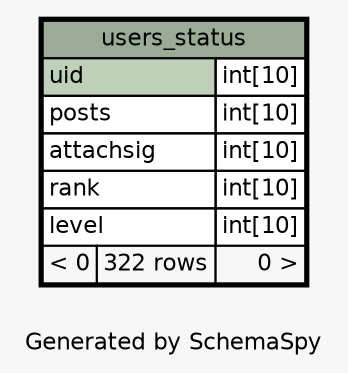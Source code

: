// dot 2.38.0 on Mac OS X 10.9.4
// SchemaSpy rev 590
digraph "oneDegreeRelationshipsDiagram" {
  graph [
    rankdir="RL"
    bgcolor="#f7f7f7"
    label="\nGenerated by SchemaSpy"
    labeljust="l"
    nodesep="0.18"
    ranksep="0.46"
    fontname="Helvetica"
    fontsize="11"
  ];
  node [
    fontname="Helvetica"
    fontsize="11"
    shape="plaintext"
  ];
  edge [
    arrowsize="0.8"
  ];
  "users_status" [
    label=<
    <TABLE BORDER="2" CELLBORDER="1" CELLSPACING="0" BGCOLOR="#ffffff">
      <TR><TD COLSPAN="3" BGCOLOR="#9bab96" ALIGN="CENTER">users_status</TD></TR>
      <TR><TD PORT="uid" COLSPAN="2" BGCOLOR="#bed1b8" ALIGN="LEFT">uid</TD><TD PORT="uid.type" ALIGN="LEFT">int[10]</TD></TR>
      <TR><TD PORT="posts" COLSPAN="2" ALIGN="LEFT">posts</TD><TD PORT="posts.type" ALIGN="LEFT">int[10]</TD></TR>
      <TR><TD PORT="attachsig" COLSPAN="2" ALIGN="LEFT">attachsig</TD><TD PORT="attachsig.type" ALIGN="LEFT">int[10]</TD></TR>
      <TR><TD PORT="rank" COLSPAN="2" ALIGN="LEFT">rank</TD><TD PORT="rank.type" ALIGN="LEFT">int[10]</TD></TR>
      <TR><TD PORT="level" COLSPAN="2" ALIGN="LEFT">level</TD><TD PORT="level.type" ALIGN="LEFT">int[10]</TD></TR>
      <TR><TD ALIGN="LEFT" BGCOLOR="#f7f7f7">&lt; 0</TD><TD ALIGN="RIGHT" BGCOLOR="#f7f7f7">322 rows</TD><TD ALIGN="RIGHT" BGCOLOR="#f7f7f7">0 &gt;</TD></TR>
    </TABLE>>
    URL="users_status.html"
    tooltip="users_status"
  ];
}
